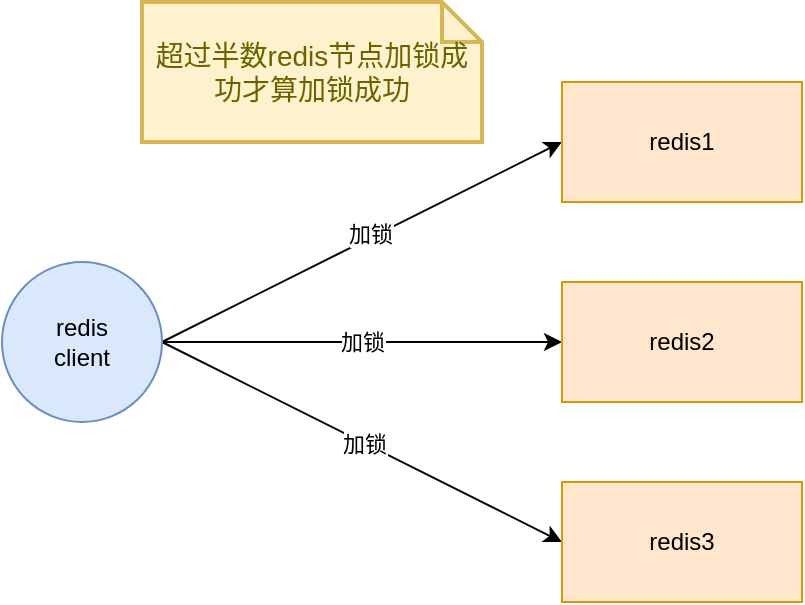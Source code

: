 <mxfile version="15.4.0" type="device"><diagram id="AoUzr76taRu8BdBff_mo" name="第 1 页"><mxGraphModel dx="1773" dy="623" grid="1" gridSize="10" guides="1" tooltips="1" connect="1" arrows="1" fold="1" page="1" pageScale="1" pageWidth="827" pageHeight="1169" math="0" shadow="0"><root><mxCell id="0"/><mxCell id="1" parent="0"/><mxCell id="OCR4ylHjIHFNUQn3CE9J-5" style="rounded=0;orthogonalLoop=1;jettySize=auto;html=1;exitX=1;exitY=0.5;exitDx=0;exitDy=0;entryX=0;entryY=0.5;entryDx=0;entryDy=0;" edge="1" parent="1" source="OCR4ylHjIHFNUQn3CE9J-1" target="OCR4ylHjIHFNUQn3CE9J-2"><mxGeometry relative="1" as="geometry"/></mxCell><mxCell id="OCR4ylHjIHFNUQn3CE9J-8" value="加锁" style="edgeLabel;html=1;align=center;verticalAlign=middle;resizable=0;points=[];" vertex="1" connectable="0" parent="OCR4ylHjIHFNUQn3CE9J-5"><mxGeometry x="0.048" y="2" relative="1" as="geometry"><mxPoint as="offset"/></mxGeometry></mxCell><mxCell id="OCR4ylHjIHFNUQn3CE9J-6" style="edgeStyle=none;rounded=0;orthogonalLoop=1;jettySize=auto;html=1;exitX=1;exitY=0.5;exitDx=0;exitDy=0;entryX=0;entryY=0.5;entryDx=0;entryDy=0;" edge="1" parent="1" source="OCR4ylHjIHFNUQn3CE9J-1" target="OCR4ylHjIHFNUQn3CE9J-3"><mxGeometry relative="1" as="geometry"/></mxCell><mxCell id="OCR4ylHjIHFNUQn3CE9J-9" value="加锁" style="edgeLabel;html=1;align=center;verticalAlign=middle;resizable=0;points=[];" vertex="1" connectable="0" parent="OCR4ylHjIHFNUQn3CE9J-6"><mxGeometry x="0.03" relative="1" as="geometry"><mxPoint x="-3" as="offset"/></mxGeometry></mxCell><mxCell id="OCR4ylHjIHFNUQn3CE9J-7" style="edgeStyle=none;rounded=0;orthogonalLoop=1;jettySize=auto;html=1;exitX=1;exitY=0.5;exitDx=0;exitDy=0;entryX=0;entryY=0.5;entryDx=0;entryDy=0;" edge="1" parent="1" source="OCR4ylHjIHFNUQn3CE9J-1" target="OCR4ylHjIHFNUQn3CE9J-4"><mxGeometry relative="1" as="geometry"/></mxCell><mxCell id="OCR4ylHjIHFNUQn3CE9J-10" value="加锁" style="edgeLabel;html=1;align=center;verticalAlign=middle;resizable=0;points=[];" vertex="1" connectable="0" parent="OCR4ylHjIHFNUQn3CE9J-7"><mxGeometry x="0.012" relative="1" as="geometry"><mxPoint as="offset"/></mxGeometry></mxCell><mxCell id="OCR4ylHjIHFNUQn3CE9J-1" value="redis&lt;br&gt;client" style="ellipse;whiteSpace=wrap;html=1;aspect=fixed;fillColor=#dae8fc;strokeColor=#6c8ebf;" vertex="1" parent="1"><mxGeometry x="-10" y="240" width="80" height="80" as="geometry"/></mxCell><mxCell id="OCR4ylHjIHFNUQn3CE9J-2" value="redis1" style="rounded=0;whiteSpace=wrap;html=1;fillColor=#ffe6cc;strokeColor=#d79b00;" vertex="1" parent="1"><mxGeometry x="270" y="150" width="120" height="60" as="geometry"/></mxCell><mxCell id="OCR4ylHjIHFNUQn3CE9J-3" value="redis2" style="rounded=0;whiteSpace=wrap;html=1;fillColor=#ffe6cc;strokeColor=#d79b00;" vertex="1" parent="1"><mxGeometry x="270" y="250" width="120" height="60" as="geometry"/></mxCell><mxCell id="OCR4ylHjIHFNUQn3CE9J-4" value="redis3" style="rounded=0;whiteSpace=wrap;html=1;fillColor=#ffe6cc;strokeColor=#d79b00;" vertex="1" parent="1"><mxGeometry x="270" y="350" width="120" height="60" as="geometry"/></mxCell><mxCell id="OCR4ylHjIHFNUQn3CE9J-11" value="超过半数redis节点加锁成功才算加锁成功" style="shape=note;strokeWidth=2;fontSize=14;size=20;whiteSpace=wrap;html=1;fillColor=#fff2cc;strokeColor=#d6b656;fontColor=#666600;" vertex="1" parent="1"><mxGeometry x="60" y="110" width="170" height="70" as="geometry"/></mxCell></root></mxGraphModel></diagram></mxfile>
